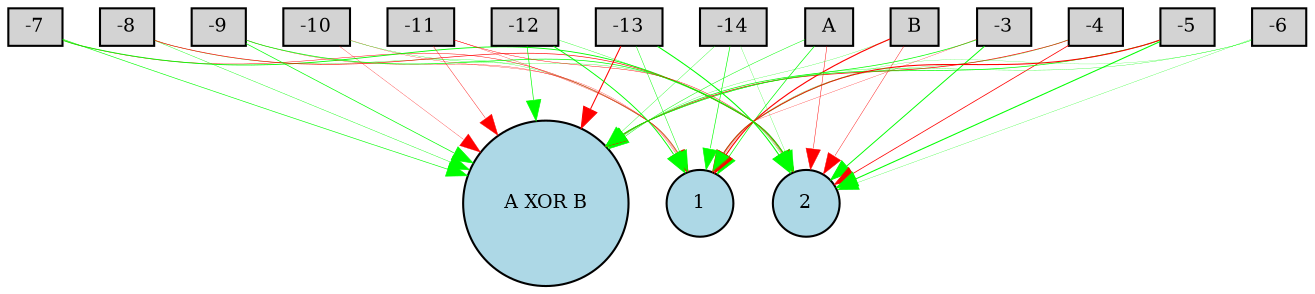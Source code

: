 digraph {
	node [fontsize=9 height=0.2 shape=circle width=0.2]
	A [fillcolor=lightgray shape=box style=filled]
	B [fillcolor=lightgray shape=box style=filled]
	-3 [fillcolor=lightgray shape=box style=filled]
	-4 [fillcolor=lightgray shape=box style=filled]
	-5 [fillcolor=lightgray shape=box style=filled]
	-6 [fillcolor=lightgray shape=box style=filled]
	-7 [fillcolor=lightgray shape=box style=filled]
	-8 [fillcolor=lightgray shape=box style=filled]
	-9 [fillcolor=lightgray shape=box style=filled]
	-10 [fillcolor=lightgray shape=box style=filled]
	-11 [fillcolor=lightgray shape=box style=filled]
	-12 [fillcolor=lightgray shape=box style=filled]
	-13 [fillcolor=lightgray shape=box style=filled]
	-14 [fillcolor=lightgray shape=box style=filled]
	"A XOR B" [fillcolor=lightblue style=filled]
	1 [fillcolor=lightblue style=filled]
	2 [fillcolor=lightblue style=filled]
	A -> "A XOR B" [color=green penwidth=0.23429599272940058 style=solid]
	A -> 1 [color=green penwidth=0.340134061558654 style=solid]
	A -> 2 [color=red penwidth=0.22043411492661463 style=solid]
	B -> "A XOR B" [color=green penwidth=0.1265020240352385 style=solid]
	B -> 1 [color=red penwidth=0.5412970155407973 style=solid]
	B -> 2 [color=red penwidth=0.19965278549586063 style=solid]
	-3 -> "A XOR B" [color=green penwidth=0.3501926305124473 style=solid]
	-3 -> 1 [color=red penwidth=0.1302419043158947 style=solid]
	-3 -> 2 [color=green penwidth=0.45837214445500596 style=solid]
	-4 -> "A XOR B" [color=red penwidth=0.3594503632438226 style=solid]
	-4 -> 1 [color=green penwidth=0.11296102110532634 style=solid]
	-4 -> 2 [color=red penwidth=0.37088652441373393 style=solid]
	-5 -> "A XOR B" [color=green penwidth=0.34492954390207975 style=solid]
	-5 -> 1 [color=red penwidth=0.5151110295268998 style=solid]
	-5 -> 2 [color=green penwidth=0.5045792371825133 style=solid]
	-6 -> "A XOR B" [color=green penwidth=0.14663865681444477 style=solid]
	-6 -> 1 [color=green penwidth=0.10078012545817724 style=solid]
	-6 -> 2 [color=green penwidth=0.1284657307040772 style=solid]
	-7 -> "A XOR B" [color=green penwidth=0.29626878657056266 style=solid]
	-7 -> 1 [color=red penwidth=0.2254492360172999 style=solid]
	-7 -> 2 [color=green penwidth=0.42529878139703803 style=solid]
	-8 -> "A XOR B" [color=green penwidth=0.19475368375631996 style=solid]
	-8 -> 1 [color=green penwidth=0.1302037518243494 style=solid]
	-8 -> 2 [color=red penwidth=0.31356016580233487 style=solid]
	-9 -> "A XOR B" [color=green penwidth=0.335327208713582 style=solid]
	-9 -> 1 [color=red penwidth=0.14950913856208498 style=solid]
	-9 -> 2 [color=green penwidth=0.3505793135021107 style=solid]
	-10 -> "A XOR B" [color=red penwidth=0.13857864777658077 style=solid]
	-10 -> 1 [color=red penwidth=0.13018666080082084 style=solid]
	-10 -> 2 [color=green penwidth=0.14259589137047954 style=solid]
	-11 -> "A XOR B" [color=red penwidth=0.19357697410433788 style=solid]
	-11 -> 1 [color=red penwidth=0.13756887937550627 style=solid]
	-11 -> 2 [color=red penwidth=0.2110703232073991 style=solid]
	-12 -> "A XOR B" [color=green penwidth=0.3203529216712028 style=solid]
	-12 -> 1 [color=green penwidth=0.44723618282983535 style=solid]
	-12 -> 2 [color=green penwidth=0.16397044613518286 style=solid]
	-13 -> "A XOR B" [color=red penwidth=0.5019235558623482 style=solid]
	-13 -> 1 [color=green penwidth=0.22922781637108888 style=solid]
	-13 -> 2 [color=green penwidth=0.5042483574153773 style=solid]
	-14 -> "A XOR B" [color=green penwidth=0.16175923254194713 style=solid]
	-14 -> 1 [color=green penwidth=0.3101249344005911 style=solid]
	-14 -> 2 [color=green penwidth=0.12094026318460126 style=solid]
}

